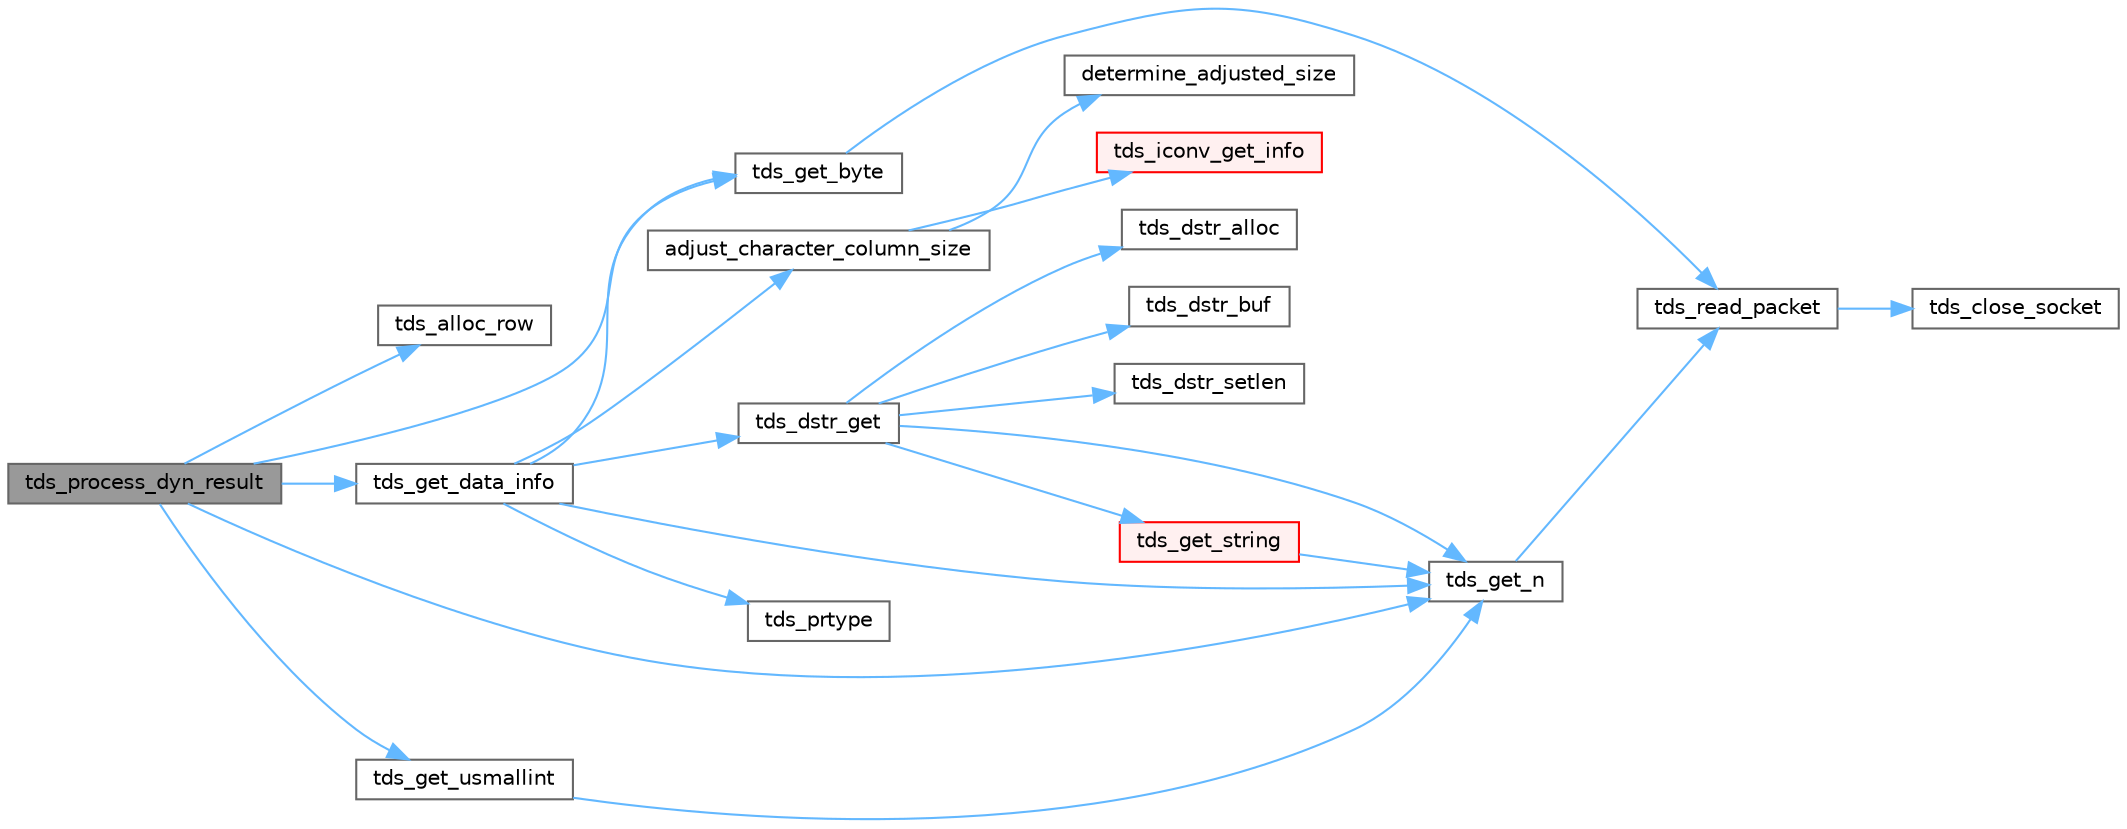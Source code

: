 digraph "tds_process_dyn_result"
{
 // LATEX_PDF_SIZE
  bgcolor="transparent";
  edge [fontname=Helvetica,fontsize=10,labelfontname=Helvetica,labelfontsize=10];
  node [fontname=Helvetica,fontsize=10,shape=box,height=0.2,width=0.4];
  rankdir="LR";
  Node1 [id="Node000001",label="tds_process_dyn_result",height=0.2,width=0.4,color="gray40", fillcolor="grey60", style="filled", fontcolor="black",tooltip="Process results from dynamic."];
  Node1 -> Node2 [id="edge1_Node000001_Node000002",color="steelblue1",style="solid",tooltip=" "];
  Node2 [id="Node000002",label="tds_alloc_row",height=0.2,width=0.4,color="grey40", fillcolor="white", style="filled",URL="$a00577.html#ga1224fb9277112dc2ce12531d2b73b145",tooltip="Allocate space for row store return NULL on out of memory."];
  Node1 -> Node3 [id="edge2_Node000001_Node000003",color="steelblue1",style="solid",tooltip=" "];
  Node3 [id="Node000003",label="tds_get_byte",height=0.2,width=0.4,color="grey40", fillcolor="white", style="filled",URL="$a00579.html#ga0cb72d3f6943795c39db1fa692be0a58",tooltip="Return a single byte from the input buffer."];
  Node3 -> Node4 [id="edge3_Node000003_Node000004",color="steelblue1",style="solid",tooltip=" "];
  Node4 [id="Node000004",label="tds_read_packet",height=0.2,width=0.4,color="grey40", fillcolor="white", style="filled",URL="$a00579.html#ga410619783bdf2bb60b0f27a5578e0e07",tooltip="Read in one 'packet' from the server."];
  Node4 -> Node5 [id="edge4_Node000004_Node000005",color="steelblue1",style="solid",tooltip=" "];
  Node5 [id="Node000005",label="tds_close_socket",height=0.2,width=0.4,color="grey40", fillcolor="white", style="filled",URL="$a00579.html#ga3e3f76009fce5ceedb2f42bb2c9aed2e",tooltip="Close current socket."];
  Node1 -> Node6 [id="edge5_Node000001_Node000006",color="steelblue1",style="solid",tooltip=" "];
  Node6 [id="Node000006",label="tds_get_data_info",height=0.2,width=0.4,color="grey40", fillcolor="white", style="filled",URL="$a00580.html#gad9b6b86f48be077fb44ac603845a0c27",tooltip="Reads data metadata from wire."];
  Node6 -> Node7 [id="edge6_Node000006_Node000007",color="steelblue1",style="solid",tooltip=" "];
  Node7 [id="Node000007",label="adjust_character_column_size",height=0.2,width=0.4,color="grey40", fillcolor="white", style="filled",URL="$a00580.html#ga91770634ce8c0d6f1fe007b45da186fd",tooltip="Adjust column size according to client's encoding."];
  Node7 -> Node8 [id="edge7_Node000007_Node000008",color="steelblue1",style="solid",tooltip=" "];
  Node8 [id="Node000008",label="determine_adjusted_size",height=0.2,width=0.4,color="grey40", fillcolor="white", style="filled",URL="$a00580.html#gaacb26868882440aa08de9fb952628eaf",tooltip="Allow for maximum possible size of converted data, while being careful about integer division truncat..."];
  Node7 -> Node9 [id="edge8_Node000007_Node000009",color="steelblue1",style="solid",tooltip=" "];
  Node9 [id="Node000009",label="tds_iconv_get_info",height=0.2,width=0.4,color="red", fillcolor="#FFF0F0", style="filled",URL="$a00576.html#ga1639ccaa7e17c07457bcb37f313bc52f",tooltip="Get a iconv info structure, allocate and initialize if needed."];
  Node6 -> Node13 [id="edge9_Node000006_Node000013",color="steelblue1",style="solid",tooltip=" "];
  Node13 [id="Node000013",label="tds_dstr_get",height=0.2,width=0.4,color="grey40", fillcolor="white", style="filled",URL="$a00579.html#ga017c427e9599c031be5c555cb32abe2c",tooltip="Reads a string from wire and put in a DSTR."];
  Node13 -> Node14 [id="edge10_Node000013_Node000014",color="steelblue1",style="solid",tooltip=" "];
  Node14 [id="Node000014",label="tds_dstr_alloc",height=0.2,width=0.4,color="grey40", fillcolor="white", style="filled",URL="$a00581.html#ga6aa14b8b717b51afcfb65bd55143689d",tooltip="allocate space for length char"];
  Node13 -> Node15 [id="edge11_Node000013_Node000015",color="steelblue1",style="solid",tooltip=" "];
  Node15 [id="Node000015",label="tds_dstr_buf",height=0.2,width=0.4,color="grey40", fillcolor="white", style="filled",URL="$a00581.html#gae092e53680d954bcf4f19334987d43c7",tooltip="Returns a buffer to edit the string."];
  Node13 -> Node16 [id="edge12_Node000013_Node000016",color="steelblue1",style="solid",tooltip=" "];
  Node16 [id="Node000016",label="tds_dstr_setlen",height=0.2,width=0.4,color="grey40", fillcolor="white", style="filled",URL="$a00581.html#ga0cd7863ba7c2d2da4a193234472a3d14",tooltip="limit length of string, MUST be <= current length"];
  Node13 -> Node17 [id="edge13_Node000013_Node000017",color="steelblue1",style="solid",tooltip=" "];
  Node17 [id="Node000017",label="tds_get_n",height=0.2,width=0.4,color="grey40", fillcolor="white", style="filled",URL="$a00579.html#gae777dd57e8d1bb40349d7d7d8434fddf",tooltip="Get N bytes from the buffer and return them in the already allocated space   given to us."];
  Node17 -> Node4 [id="edge14_Node000017_Node000004",color="steelblue1",style="solid",tooltip=" "];
  Node13 -> Node18 [id="edge15_Node000013_Node000018",color="steelblue1",style="solid",tooltip=" "];
  Node18 [id="Node000018",label="tds_get_string",height=0.2,width=0.4,color="red", fillcolor="#FFF0F0", style="filled",URL="$a00579.html#ga90f080e6e9448feac15dee1370d66802",tooltip="Fetch a string from the wire."];
  Node18 -> Node17 [id="edge16_Node000018_Node000017",color="steelblue1",style="solid",tooltip=" "];
  Node6 -> Node3 [id="edge17_Node000006_Node000003",color="steelblue1",style="solid",tooltip=" "];
  Node6 -> Node17 [id="edge18_Node000006_Node000017",color="steelblue1",style="solid",tooltip=" "];
  Node6 -> Node27 [id="edge19_Node000006_Node000027",color="steelblue1",style="solid",tooltip=" "];
  Node27 [id="Node000027",label="tds_prtype",height=0.2,width=0.4,color="grey40", fillcolor="white", style="filled",URL="$a00580.html#ga307f949194204f71f1a7e574424048b1",tooltip="Returns string representation of the given type."];
  Node1 -> Node17 [id="edge20_Node000001_Node000017",color="steelblue1",style="solid",tooltip=" "];
  Node1 -> Node28 [id="edge21_Node000001_Node000028",color="steelblue1",style="solid",tooltip=" "];
  Node28 [id="Node000028",label="tds_get_usmallint",height=0.2,width=0.4,color="grey40", fillcolor="white", style="filled",URL="$a00579.html#gad38aa5b9547817854ccba1fcc7855861",tooltip="Get an int16 from the server."];
  Node28 -> Node17 [id="edge22_Node000028_Node000017",color="steelblue1",style="solid",tooltip=" "];
}
